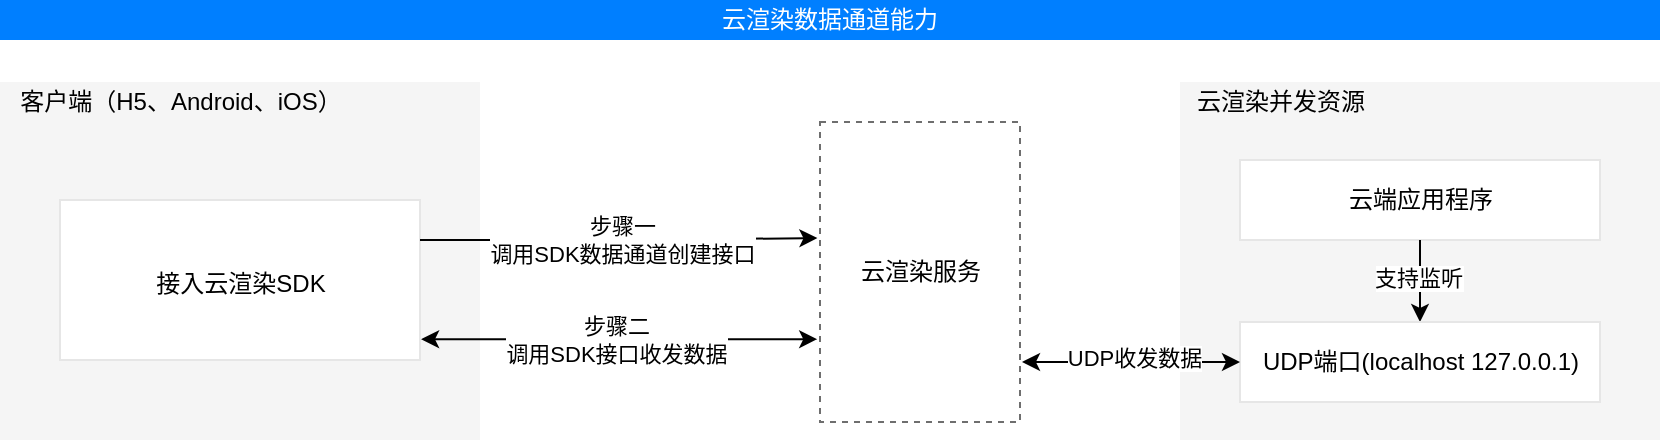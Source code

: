 <mxfile version="15.7.1" type="github">
  <diagram id="Ht1M8jgEwFfnCIfOTk4-" name="Page-1">
    <mxGraphModel dx="1239" dy="964" grid="1" gridSize="10" guides="1" tooltips="1" connect="1" arrows="1" fold="1" page="1" pageScale="1" pageWidth="827" pageHeight="1169" math="0" shadow="0">
      <root>
        <mxCell id="0" />
        <mxCell id="1" parent="0" />
        <mxCell id="EDhU2vb_Htky5-b6iCHt-1" value="" style="group" vertex="1" connectable="0" parent="1">
          <mxGeometry x="1010" y="50" width="830" height="220" as="geometry" />
        </mxCell>
        <mxCell id="PSS7Aw4BQ8_ifl88ZKad-3" value="" style="rounded=0;whiteSpace=wrap;html=1;fillColor=#f5f5f5;strokeColor=none;fontColor=#333333;" parent="EDhU2vb_Htky5-b6iCHt-1" vertex="1">
          <mxGeometry y="41" width="240" height="179" as="geometry" />
        </mxCell>
        <mxCell id="PSS7Aw4BQ8_ifl88ZKad-4" value="" style="rounded=0;whiteSpace=wrap;html=1;fillColor=#f5f5f5;strokeColor=none;fontColor=#333333;" parent="EDhU2vb_Htky5-b6iCHt-1" vertex="1">
          <mxGeometry x="590" y="41" width="240" height="179" as="geometry" />
        </mxCell>
        <mxCell id="PSS7Aw4BQ8_ifl88ZKad-5" value="客户端（H5、Android、iOS）" style="text;html=1;resizable=0;autosize=1;align=center;verticalAlign=middle;points=[];fillColor=none;strokeColor=none;rounded=0;" parent="EDhU2vb_Htky5-b6iCHt-1" vertex="1">
          <mxGeometry y="41" width="180" height="20" as="geometry" />
        </mxCell>
        <mxCell id="PSS7Aw4BQ8_ifl88ZKad-6" value="云渲染并发资源" style="text;html=1;resizable=0;autosize=1;align=center;verticalAlign=middle;points=[];fillColor=none;strokeColor=none;rounded=0;rotation=0;" parent="EDhU2vb_Htky5-b6iCHt-1" vertex="1">
          <mxGeometry x="590" y="41" width="100" height="20" as="geometry" />
        </mxCell>
        <mxCell id="pZfNbbw1DSJxS0RiCy5V-7" value="" style="group" parent="EDhU2vb_Htky5-b6iCHt-1" vertex="1" connectable="0">
          <mxGeometry x="620" y="80" width="180" height="40" as="geometry" />
        </mxCell>
        <mxCell id="pZfNbbw1DSJxS0RiCy5V-4" value="" style="rounded=0;whiteSpace=wrap;html=1;labelBackgroundColor=none;fontColor=#B3B3B3;strokeColor=#E6E6E6;" parent="pZfNbbw1DSJxS0RiCy5V-7" vertex="1">
          <mxGeometry width="180" height="40" as="geometry" />
        </mxCell>
        <mxCell id="pZfNbbw1DSJxS0RiCy5V-5" value="&lt;font color=&quot;#000000&quot;&gt;云端应用程序&lt;/font&gt;" style="text;html=1;resizable=0;autosize=1;align=center;verticalAlign=middle;points=[];fillColor=none;strokeColor=none;rounded=0;fontColor=#B3B3B3;labelBackgroundColor=none;" parent="pZfNbbw1DSJxS0RiCy5V-7" vertex="1">
          <mxGeometry x="45" y="10" width="90" height="20" as="geometry" />
        </mxCell>
        <mxCell id="pZfNbbw1DSJxS0RiCy5V-11" style="edgeStyle=orthogonalEdgeStyle;rounded=0;orthogonalLoop=1;jettySize=auto;html=1;exitX=0.5;exitY=1;exitDx=0;exitDy=0;entryX=0.5;entryY=0;entryDx=0;entryDy=0;fontColor=#B3B3B3;" parent="EDhU2vb_Htky5-b6iCHt-1" source="pZfNbbw1DSJxS0RiCy5V-4" target="pZfNbbw1DSJxS0RiCy5V-9" edge="1">
          <mxGeometry relative="1" as="geometry" />
        </mxCell>
        <mxCell id="dGuOgh-hfkQr_oeisopw-8" value="支持监听" style="edgeLabel;html=1;align=center;verticalAlign=middle;resizable=0;points=[];fontColor=#000000;" parent="pZfNbbw1DSJxS0RiCy5V-11" vertex="1" connectable="0">
          <mxGeometry x="-0.104" y="-1" relative="1" as="geometry">
            <mxPoint as="offset" />
          </mxGeometry>
        </mxCell>
        <mxCell id="pZfNbbw1DSJxS0RiCy5V-8" value="" style="group" parent="EDhU2vb_Htky5-b6iCHt-1" vertex="1" connectable="0">
          <mxGeometry x="620" y="161" width="180" height="40" as="geometry" />
        </mxCell>
        <mxCell id="pZfNbbw1DSJxS0RiCy5V-9" value="" style="rounded=0;whiteSpace=wrap;html=1;labelBackgroundColor=none;fontColor=#B3B3B3;strokeColor=#E6E6E6;" parent="pZfNbbw1DSJxS0RiCy5V-8" vertex="1">
          <mxGeometry width="180" height="40" as="geometry" />
        </mxCell>
        <mxCell id="pZfNbbw1DSJxS0RiCy5V-10" value="&lt;font color=&quot;#000000&quot;&gt;UDP端口(localhost 127.0.0.1)&lt;/font&gt;" style="text;html=1;resizable=0;autosize=1;align=center;verticalAlign=middle;points=[];fillColor=none;strokeColor=none;rounded=0;fontColor=#B3B3B3;labelBackgroundColor=none;" parent="pZfNbbw1DSJxS0RiCy5V-8" vertex="1">
          <mxGeometry x="5" y="10" width="170" height="20" as="geometry" />
        </mxCell>
        <mxCell id="pZfNbbw1DSJxS0RiCy5V-32" value="&lt;font color=&quot;#ffffff&quot;&gt;云渲染数据通道能力&lt;/font&gt;" style="rounded=0;whiteSpace=wrap;html=1;labelBackgroundColor=none;fontColor=#B3B3B3;strokeColor=none;fillColor=#007FFF;" parent="EDhU2vb_Htky5-b6iCHt-1" vertex="1">
          <mxGeometry width="830" height="20" as="geometry" />
        </mxCell>
        <mxCell id="dGuOgh-hfkQr_oeisopw-2" value="" style="group" parent="EDhU2vb_Htky5-b6iCHt-1" vertex="1" connectable="0">
          <mxGeometry x="410" y="61" width="100" height="150" as="geometry" />
        </mxCell>
        <mxCell id="pZfNbbw1DSJxS0RiCy5V-29" value="" style="rounded=0;whiteSpace=wrap;html=1;labelBackgroundColor=none;fontColor=#B3B3B3;strokeColor=#6E6E6E;fillColor=none;dashed=1;fixDash=0;" parent="dGuOgh-hfkQr_oeisopw-2" vertex="1">
          <mxGeometry width="100" height="150" as="geometry" />
        </mxCell>
        <mxCell id="pZfNbbw1DSJxS0RiCy5V-31" value="云渲染服务" style="text;html=1;resizable=0;autosize=1;align=center;verticalAlign=middle;points=[];fillColor=none;strokeColor=none;rounded=0;rotation=0;" parent="dGuOgh-hfkQr_oeisopw-2" vertex="1">
          <mxGeometry x="10" y="65" width="80" height="20" as="geometry" />
        </mxCell>
        <mxCell id="dGuOgh-hfkQr_oeisopw-13" value="" style="group;imageAlign=center;imageVerticalAlign=middle;" parent="EDhU2vb_Htky5-b6iCHt-1" vertex="1" connectable="0">
          <mxGeometry x="30" y="100" width="180" height="80" as="geometry" />
        </mxCell>
        <mxCell id="dGuOgh-hfkQr_oeisopw-14" value="" style="rounded=0;whiteSpace=wrap;html=1;labelBackgroundColor=none;fontColor=#B3B3B3;strokeColor=#E6E6E6;" parent="dGuOgh-hfkQr_oeisopw-13" vertex="1">
          <mxGeometry width="180" height="80" as="geometry" />
        </mxCell>
        <mxCell id="dGuOgh-hfkQr_oeisopw-15" value="&lt;font color=&quot;#000000&quot;&gt;接入云渲染SDK&lt;/font&gt;" style="text;html=1;resizable=0;autosize=1;align=center;verticalAlign=middle;points=[];fillColor=none;strokeColor=none;rounded=0;fontColor=#B3B3B3;labelBackgroundColor=none;" parent="dGuOgh-hfkQr_oeisopw-13" vertex="1">
          <mxGeometry x="40" y="32" width="100" height="20" as="geometry" />
        </mxCell>
        <mxCell id="dGuOgh-hfkQr_oeisopw-17" style="edgeStyle=orthogonalEdgeStyle;rounded=0;orthogonalLoop=1;jettySize=auto;html=1;exitX=1;exitY=0.25;exitDx=0;exitDy=0;entryX=-0.013;entryY=0.387;entryDx=0;entryDy=0;entryPerimeter=0;fontColor=#000000;" parent="EDhU2vb_Htky5-b6iCHt-1" source="dGuOgh-hfkQr_oeisopw-14" target="pZfNbbw1DSJxS0RiCy5V-29" edge="1">
          <mxGeometry relative="1" as="geometry" />
        </mxCell>
        <mxCell id="dGuOgh-hfkQr_oeisopw-18" value="步骤一&lt;br&gt;调用SDK数据通道创建接口" style="edgeLabel;html=1;align=center;verticalAlign=middle;resizable=0;points=[];fontColor=#000000;" parent="dGuOgh-hfkQr_oeisopw-17" vertex="1" connectable="0">
          <mxGeometry x="0.1" y="-2" relative="1" as="geometry">
            <mxPoint x="-8" y="-1" as="offset" />
          </mxGeometry>
        </mxCell>
        <mxCell id="pZfNbbw1DSJxS0RiCy5V-27" value="" style="endArrow=classic;startArrow=classic;html=1;rounded=0;fontColor=#B3B3B3;entryX=-0.014;entryY=0.724;entryDx=0;entryDy=0;exitX=1.003;exitY=0.87;exitDx=0;exitDy=0;exitPerimeter=0;entryPerimeter=0;" parent="EDhU2vb_Htky5-b6iCHt-1" source="dGuOgh-hfkQr_oeisopw-14" target="pZfNbbw1DSJxS0RiCy5V-29" edge="1">
          <mxGeometry width="50" height="50" relative="1" as="geometry">
            <mxPoint x="220" y="256" as="sourcePoint" />
            <mxPoint x="470" y="340" as="targetPoint" />
          </mxGeometry>
        </mxCell>
        <mxCell id="dGuOgh-hfkQr_oeisopw-16" value="步骤二&lt;br&gt;调用SDK接口收发数据" style="edgeLabel;html=1;align=center;verticalAlign=middle;resizable=0;points=[];fontColor=#000000;" parent="pZfNbbw1DSJxS0RiCy5V-27" vertex="1" connectable="0">
          <mxGeometry x="-0.209" y="-1" relative="1" as="geometry">
            <mxPoint x="19" y="-1" as="offset" />
          </mxGeometry>
        </mxCell>
        <mxCell id="dGuOgh-hfkQr_oeisopw-19" style="edgeStyle=orthogonalEdgeStyle;rounded=0;orthogonalLoop=1;jettySize=auto;html=1;exitX=0;exitY=0.5;exitDx=0;exitDy=0;entryX=1.01;entryY=0.8;entryDx=0;entryDy=0;entryPerimeter=0;fontColor=#000000;startArrow=classic;startFill=1;" parent="EDhU2vb_Htky5-b6iCHt-1" source="pZfNbbw1DSJxS0RiCy5V-9" target="pZfNbbw1DSJxS0RiCy5V-29" edge="1">
          <mxGeometry relative="1" as="geometry" />
        </mxCell>
        <mxCell id="dGuOgh-hfkQr_oeisopw-20" value="UDP收发数据" style="edgeLabel;html=1;align=center;verticalAlign=middle;resizable=0;points=[];fontColor=#000000;" parent="dGuOgh-hfkQr_oeisopw-19" vertex="1" connectable="0">
          <mxGeometry x="-0.023" y="1" relative="1" as="geometry">
            <mxPoint y="-3" as="offset" />
          </mxGeometry>
        </mxCell>
      </root>
    </mxGraphModel>
  </diagram>
</mxfile>
